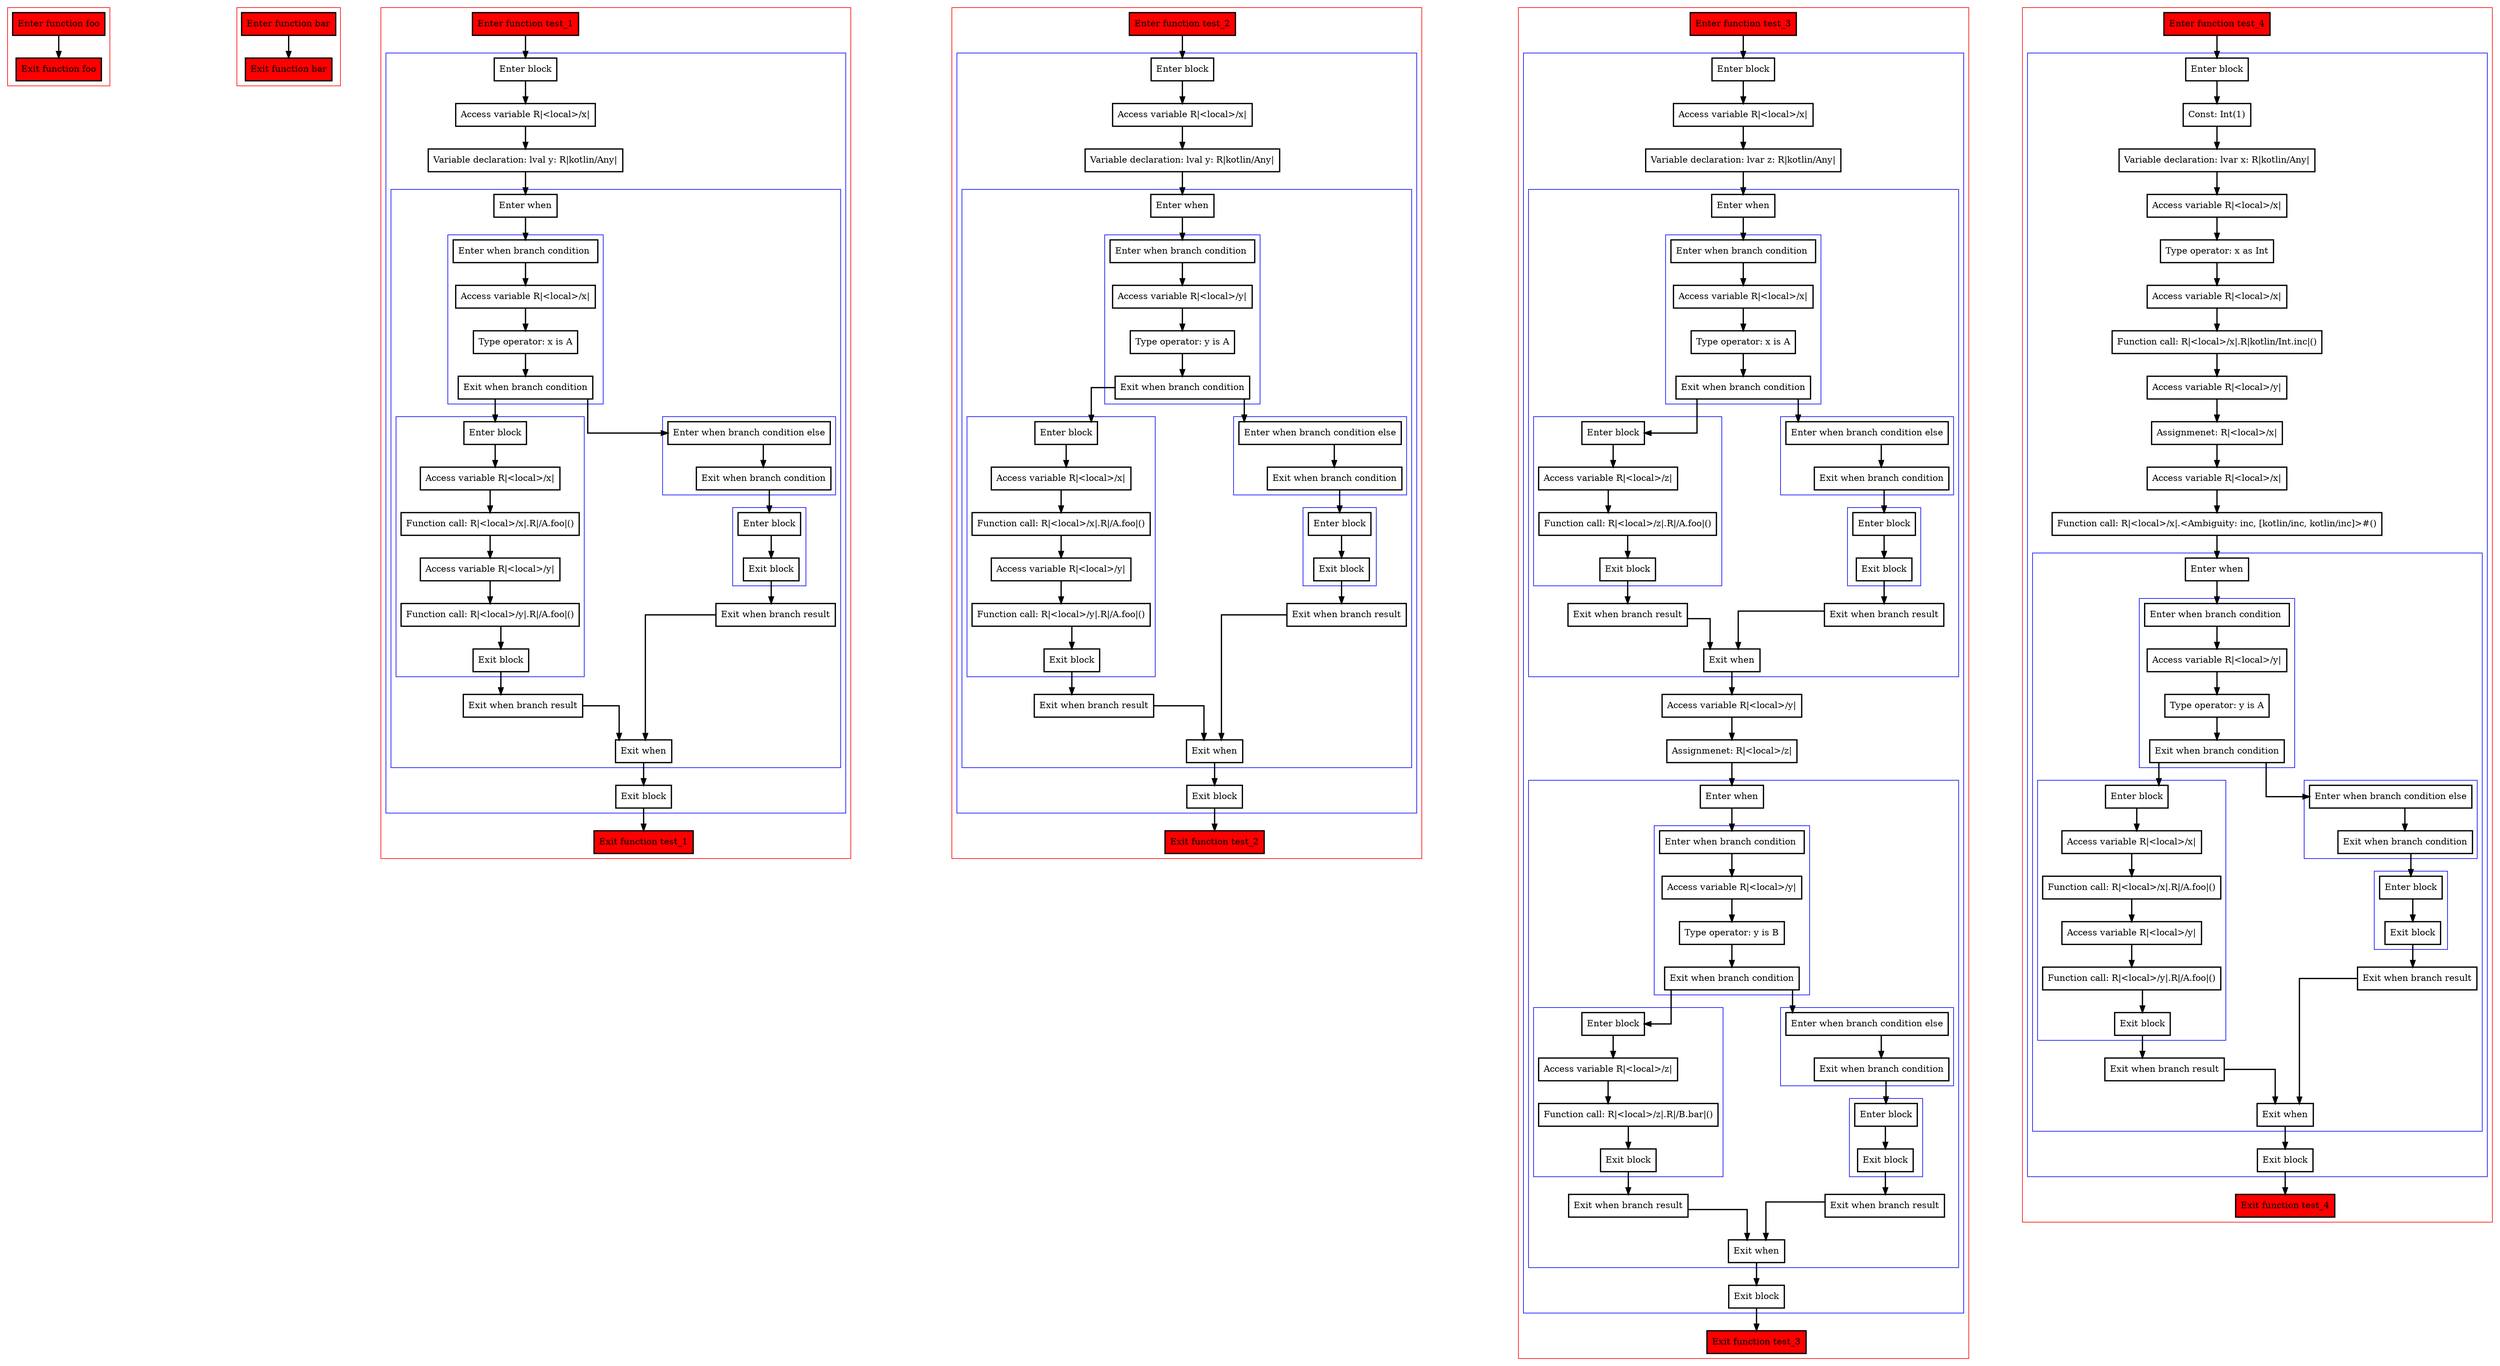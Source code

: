 digraph boundSmartcasts_kt {
  graph [splines=ortho nodesep=3]
  node [shape=box penwidth=2]
  edge [penwidth=2]

  subgraph cluster_0 {
    color=red
    0 [label="Enter function foo" style="filled" fillcolor=red];
    1 [label="Exit function foo" style="filled" fillcolor=red];
  }

  0 -> {1};

  subgraph cluster_1 {
    color=red
    2 [label="Enter function bar" style="filled" fillcolor=red];
    3 [label="Exit function bar" style="filled" fillcolor=red];
  }

  2 -> {3};

  subgraph cluster_2 {
    color=red
    4 [label="Enter function test_1" style="filled" fillcolor=red];
    subgraph cluster_3 {
      color=blue
      5 [label="Enter block"];
      6 [label="Access variable R|<local>/x|"];
      7 [label="Variable declaration: lval y: R|kotlin/Any|"];
      subgraph cluster_4 {
        color=blue
        8 [label="Enter when"];
        subgraph cluster_5 {
          color=blue
          9 [label="Enter when branch condition "];
          10 [label="Access variable R|<local>/x|"];
          11 [label="Type operator: x is A"];
          12 [label="Exit when branch condition"];
        }
        subgraph cluster_6 {
          color=blue
          13 [label="Enter block"];
          14 [label="Access variable R|<local>/x|"];
          15 [label="Function call: R|<local>/x|.R|/A.foo|()"];
          16 [label="Access variable R|<local>/y|"];
          17 [label="Function call: R|<local>/y|.R|/A.foo|()"];
          18 [label="Exit block"];
        }
        19 [label="Exit when branch result"];
        subgraph cluster_7 {
          color=blue
          20 [label="Enter when branch condition else"];
          21 [label="Exit when branch condition"];
        }
        subgraph cluster_8 {
          color=blue
          22 [label="Enter block"];
          23 [label="Exit block"];
        }
        24 [label="Exit when branch result"];
        25 [label="Exit when"];
      }
      26 [label="Exit block"];
    }
    27 [label="Exit function test_1" style="filled" fillcolor=red];
  }

  4 -> {5};
  5 -> {6};
  6 -> {7};
  7 -> {8};
  8 -> {9};
  9 -> {10};
  10 -> {11};
  11 -> {12};
  12 -> {13 20};
  13 -> {14};
  14 -> {15};
  15 -> {16};
  16 -> {17};
  17 -> {18};
  18 -> {19};
  19 -> {25};
  20 -> {21};
  21 -> {22};
  22 -> {23};
  23 -> {24};
  24 -> {25};
  25 -> {26};
  26 -> {27};

  subgraph cluster_9 {
    color=red
    28 [label="Enter function test_2" style="filled" fillcolor=red];
    subgraph cluster_10 {
      color=blue
      29 [label="Enter block"];
      30 [label="Access variable R|<local>/x|"];
      31 [label="Variable declaration: lval y: R|kotlin/Any|"];
      subgraph cluster_11 {
        color=blue
        32 [label="Enter when"];
        subgraph cluster_12 {
          color=blue
          33 [label="Enter when branch condition "];
          34 [label="Access variable R|<local>/y|"];
          35 [label="Type operator: y is A"];
          36 [label="Exit when branch condition"];
        }
        subgraph cluster_13 {
          color=blue
          37 [label="Enter block"];
          38 [label="Access variable R|<local>/x|"];
          39 [label="Function call: R|<local>/x|.R|/A.foo|()"];
          40 [label="Access variable R|<local>/y|"];
          41 [label="Function call: R|<local>/y|.R|/A.foo|()"];
          42 [label="Exit block"];
        }
        43 [label="Exit when branch result"];
        subgraph cluster_14 {
          color=blue
          44 [label="Enter when branch condition else"];
          45 [label="Exit when branch condition"];
        }
        subgraph cluster_15 {
          color=blue
          46 [label="Enter block"];
          47 [label="Exit block"];
        }
        48 [label="Exit when branch result"];
        49 [label="Exit when"];
      }
      50 [label="Exit block"];
    }
    51 [label="Exit function test_2" style="filled" fillcolor=red];
  }

  28 -> {29};
  29 -> {30};
  30 -> {31};
  31 -> {32};
  32 -> {33};
  33 -> {34};
  34 -> {35};
  35 -> {36};
  36 -> {37 44};
  37 -> {38};
  38 -> {39};
  39 -> {40};
  40 -> {41};
  41 -> {42};
  42 -> {43};
  43 -> {49};
  44 -> {45};
  45 -> {46};
  46 -> {47};
  47 -> {48};
  48 -> {49};
  49 -> {50};
  50 -> {51};

  subgraph cluster_16 {
    color=red
    52 [label="Enter function test_3" style="filled" fillcolor=red];
    subgraph cluster_17 {
      color=blue
      53 [label="Enter block"];
      54 [label="Access variable R|<local>/x|"];
      55 [label="Variable declaration: lvar z: R|kotlin/Any|"];
      subgraph cluster_18 {
        color=blue
        56 [label="Enter when"];
        subgraph cluster_19 {
          color=blue
          57 [label="Enter when branch condition "];
          58 [label="Access variable R|<local>/x|"];
          59 [label="Type operator: x is A"];
          60 [label="Exit when branch condition"];
        }
        subgraph cluster_20 {
          color=blue
          61 [label="Enter block"];
          62 [label="Access variable R|<local>/z|"];
          63 [label="Function call: R|<local>/z|.R|/A.foo|()"];
          64 [label="Exit block"];
        }
        65 [label="Exit when branch result"];
        subgraph cluster_21 {
          color=blue
          66 [label="Enter when branch condition else"];
          67 [label="Exit when branch condition"];
        }
        subgraph cluster_22 {
          color=blue
          68 [label="Enter block"];
          69 [label="Exit block"];
        }
        70 [label="Exit when branch result"];
        71 [label="Exit when"];
      }
      72 [label="Access variable R|<local>/y|"];
      73 [label="Assignmenet: R|<local>/z|"];
      subgraph cluster_23 {
        color=blue
        74 [label="Enter when"];
        subgraph cluster_24 {
          color=blue
          75 [label="Enter when branch condition "];
          76 [label="Access variable R|<local>/y|"];
          77 [label="Type operator: y is B"];
          78 [label="Exit when branch condition"];
        }
        subgraph cluster_25 {
          color=blue
          79 [label="Enter block"];
          80 [label="Access variable R|<local>/z|"];
          81 [label="Function call: R|<local>/z|.R|/B.bar|()"];
          82 [label="Exit block"];
        }
        83 [label="Exit when branch result"];
        subgraph cluster_26 {
          color=blue
          84 [label="Enter when branch condition else"];
          85 [label="Exit when branch condition"];
        }
        subgraph cluster_27 {
          color=blue
          86 [label="Enter block"];
          87 [label="Exit block"];
        }
        88 [label="Exit when branch result"];
        89 [label="Exit when"];
      }
      90 [label="Exit block"];
    }
    91 [label="Exit function test_3" style="filled" fillcolor=red];
  }

  52 -> {53};
  53 -> {54};
  54 -> {55};
  55 -> {56};
  56 -> {57};
  57 -> {58};
  58 -> {59};
  59 -> {60};
  60 -> {61 66};
  61 -> {62};
  62 -> {63};
  63 -> {64};
  64 -> {65};
  65 -> {71};
  66 -> {67};
  67 -> {68};
  68 -> {69};
  69 -> {70};
  70 -> {71};
  71 -> {72};
  72 -> {73};
  73 -> {74};
  74 -> {75};
  75 -> {76};
  76 -> {77};
  77 -> {78};
  78 -> {79 84};
  79 -> {80};
  80 -> {81};
  81 -> {82};
  82 -> {83};
  83 -> {89};
  84 -> {85};
  85 -> {86};
  86 -> {87};
  87 -> {88};
  88 -> {89};
  89 -> {90};
  90 -> {91};

  subgraph cluster_28 {
    color=red
    92 [label="Enter function test_4" style="filled" fillcolor=red];
    subgraph cluster_29 {
      color=blue
      93 [label="Enter block"];
      94 [label="Const: Int(1)"];
      95 [label="Variable declaration: lvar x: R|kotlin/Any|"];
      96 [label="Access variable R|<local>/x|"];
      97 [label="Type operator: x as Int"];
      98 [label="Access variable R|<local>/x|"];
      99 [label="Function call: R|<local>/x|.R|kotlin/Int.inc|()"];
      100 [label="Access variable R|<local>/y|"];
      101 [label="Assignmenet: R|<local>/x|"];
      102 [label="Access variable R|<local>/x|"];
      103 [label="Function call: R|<local>/x|.<Ambiguity: inc, [kotlin/inc, kotlin/inc]>#()"];
      subgraph cluster_30 {
        color=blue
        104 [label="Enter when"];
        subgraph cluster_31 {
          color=blue
          105 [label="Enter when branch condition "];
          106 [label="Access variable R|<local>/y|"];
          107 [label="Type operator: y is A"];
          108 [label="Exit when branch condition"];
        }
        subgraph cluster_32 {
          color=blue
          109 [label="Enter block"];
          110 [label="Access variable R|<local>/x|"];
          111 [label="Function call: R|<local>/x|.R|/A.foo|()"];
          112 [label="Access variable R|<local>/y|"];
          113 [label="Function call: R|<local>/y|.R|/A.foo|()"];
          114 [label="Exit block"];
        }
        115 [label="Exit when branch result"];
        subgraph cluster_33 {
          color=blue
          116 [label="Enter when branch condition else"];
          117 [label="Exit when branch condition"];
        }
        subgraph cluster_34 {
          color=blue
          118 [label="Enter block"];
          119 [label="Exit block"];
        }
        120 [label="Exit when branch result"];
        121 [label="Exit when"];
      }
      122 [label="Exit block"];
    }
    123 [label="Exit function test_4" style="filled" fillcolor=red];
  }

  92 -> {93};
  93 -> {94};
  94 -> {95};
  95 -> {96};
  96 -> {97};
  97 -> {98};
  98 -> {99};
  99 -> {100};
  100 -> {101};
  101 -> {102};
  102 -> {103};
  103 -> {104};
  104 -> {105};
  105 -> {106};
  106 -> {107};
  107 -> {108};
  108 -> {109 116};
  109 -> {110};
  110 -> {111};
  111 -> {112};
  112 -> {113};
  113 -> {114};
  114 -> {115};
  115 -> {121};
  116 -> {117};
  117 -> {118};
  118 -> {119};
  119 -> {120};
  120 -> {121};
  121 -> {122};
  122 -> {123};

}
